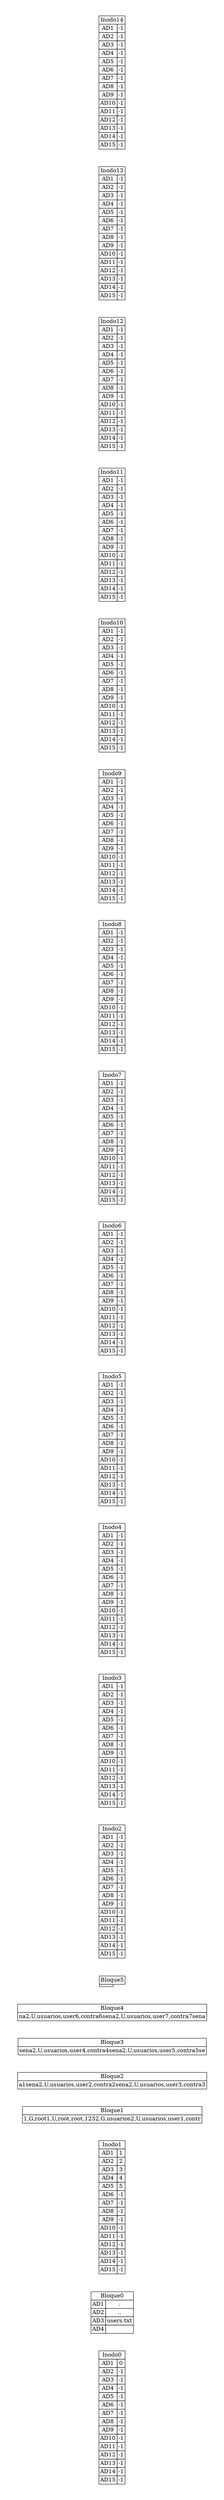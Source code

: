 digraph H {
		graph [pad="0.5", nodesep="0.5", ranksep="1"];
		node [shape=plaintext]
		 rankdir=LR;Inodo0 [
			label=<
				<table  border="0" cellborder="1" cellspacing="0">
				<tr><td colspan="3" port='0'>Inodo0</td></tr><tr><td>AD1</td><td port='1'>0</td></tr><tr><td>AD2</td><td port='2'>-1</td></tr><tr><td>AD3</td><td port='3'>-1</td></tr><tr><td>AD4</td><td port='4'>-1</td></tr><tr><td>AD5</td><td port='5'>-1</td></tr><tr><td>AD6</td><td port='6'>-1</td></tr><tr><td>AD7</td><td port='7'>-1</td></tr><tr><td>AD8</td><td port='8'>-1</td></tr><tr><td>AD9</td><td port='9'>-1</td></tr><tr><td>AD10</td><td port='10'>-1</td></tr><tr><td>AD11</td><td port='11'>-1</td></tr><tr><td>AD12</td><td port='12'>-1</td></tr><tr><td>AD13</td><td port='13'>-1</td></tr><tr><td>AD14</td><td port='14'>-1</td></tr><tr><td>AD15</td><td port='15'>-1</td></tr></table>
			>];
			
			Bloque0 [
					label=<
					<table  border="0" cellborder="1" cellspacing="0">
					<tr><td colspan="3" port='0'>Bloque0</td></tr><tr><td>AD1</td><td port='1'>.</td></tr><tr><td>AD2</td><td port='2'>..</td></tr><tr><td>AD3</td><td port='3'>users.txt</td></tr><tr><td>AD4</td><td port='4'></td></tr></table>
						>];	
		
			Inodo1 [
			label=<
				<table  border="0" cellborder="1" cellspacing="0">
				<tr><td colspan="3" port='0'>Inodo1</td></tr><tr><td>AD1</td><td port='1'>1</td></tr><tr><td>AD2</td><td port='2'>2</td></tr><tr><td>AD3</td><td port='3'>3</td></tr><tr><td>AD4</td><td port='4'>4</td></tr><tr><td>AD5</td><td port='5'>5</td></tr><tr><td>AD6</td><td port='6'>-1</td></tr><tr><td>AD7</td><td port='7'>-1</td></tr><tr><td>AD8</td><td port='8'>-1</td></tr><tr><td>AD9</td><td port='9'>-1</td></tr><tr><td>AD10</td><td port='10'>-1</td></tr><tr><td>AD11</td><td port='11'>-1</td></tr><tr><td>AD12</td><td port='12'>-1</td></tr><tr><td>AD13</td><td port='13'>-1</td></tr><tr><td>AD14</td><td port='14'>-1</td></tr><tr><td>AD15</td><td port='15'>-1</td></tr></table>
			>];
			
			Bloque1 [
						label=<
						<table  border="0" cellborder="1" cellspacing="0">
						<tr><td colspan="3" port='0'>Bloque1</td></tr><tr><td port='2'>1,G,root
1,U,root,root,123
2,G,usuarios
2,U,usuarios,user1,contr</td></tr></table>
					>];
			
				Bloque2 [
						label=<
						<table  border="0" cellborder="1" cellspacing="0">
						<tr><td colspan="3" port='0'>Bloque2</td></tr><tr><td port='3'>a1sena
2,U,usuarios,user2,contra2sena
2,U,usuarios,user3,contra3</td></tr></table>
					>];
			
				Bloque3 [
						label=<
						<table  border="0" cellborder="1" cellspacing="0">
						<tr><td colspan="3" port='0'>Bloque3</td></tr><tr><td port='4'>sena
2,U,usuarios,user4,contra4sena
2,U,usuarios,user5,contra5se</td></tr></table>
					>];
			
				Bloque4 [
						label=<
						<table  border="0" cellborder="1" cellspacing="0">
						<tr><td colspan="3" port='0'>Bloque4</td></tr><tr><td port='5'>na
2,U,usuarios,user6,contra6sena
2,U,usuarios,user7,contra7sena</td></tr></table>
					>];
			
				Bloque5 [
						label=<
						<table  border="0" cellborder="1" cellspacing="0">
						<tr><td colspan="3" port='0'>Bloque5</td></tr><tr><td port='6'>
</td></tr></table>
					>];
			
				Inodo2 [
			label=<
				<table  border="0" cellborder="1" cellspacing="0">
				<tr><td colspan="3" port='0'>Inodo2</td></tr><tr><td>AD1</td><td port='1'>-1</td></tr><tr><td>AD2</td><td port='2'>-1</td></tr><tr><td>AD3</td><td port='3'>-1</td></tr><tr><td>AD4</td><td port='4'>-1</td></tr><tr><td>AD5</td><td port='5'>-1</td></tr><tr><td>AD6</td><td port='6'>-1</td></tr><tr><td>AD7</td><td port='7'>-1</td></tr><tr><td>AD8</td><td port='8'>-1</td></tr><tr><td>AD9</td><td port='9'>-1</td></tr><tr><td>AD10</td><td port='10'>-1</td></tr><tr><td>AD11</td><td port='11'>-1</td></tr><tr><td>AD12</td><td port='12'>-1</td></tr><tr><td>AD13</td><td port='13'>-1</td></tr><tr><td>AD14</td><td port='14'>-1</td></tr><tr><td>AD15</td><td port='15'>-1</td></tr></table>
			>];
			
			Inodo3 [
			label=<
				<table  border="0" cellborder="1" cellspacing="0">
				<tr><td colspan="3" port='0'>Inodo3</td></tr><tr><td>AD1</td><td port='1'>-1</td></tr><tr><td>AD2</td><td port='2'>-1</td></tr><tr><td>AD3</td><td port='3'>-1</td></tr><tr><td>AD4</td><td port='4'>-1</td></tr><tr><td>AD5</td><td port='5'>-1</td></tr><tr><td>AD6</td><td port='6'>-1</td></tr><tr><td>AD7</td><td port='7'>-1</td></tr><tr><td>AD8</td><td port='8'>-1</td></tr><tr><td>AD9</td><td port='9'>-1</td></tr><tr><td>AD10</td><td port='10'>-1</td></tr><tr><td>AD11</td><td port='11'>-1</td></tr><tr><td>AD12</td><td port='12'>-1</td></tr><tr><td>AD13</td><td port='13'>-1</td></tr><tr><td>AD14</td><td port='14'>-1</td></tr><tr><td>AD15</td><td port='15'>-1</td></tr></table>
			>];
			
			Inodo4 [
			label=<
				<table  border="0" cellborder="1" cellspacing="0">
				<tr><td colspan="3" port='0'>Inodo4</td></tr><tr><td>AD1</td><td port='1'>-1</td></tr><tr><td>AD2</td><td port='2'>-1</td></tr><tr><td>AD3</td><td port='3'>-1</td></tr><tr><td>AD4</td><td port='4'>-1</td></tr><tr><td>AD5</td><td port='5'>-1</td></tr><tr><td>AD6</td><td port='6'>-1</td></tr><tr><td>AD7</td><td port='7'>-1</td></tr><tr><td>AD8</td><td port='8'>-1</td></tr><tr><td>AD9</td><td port='9'>-1</td></tr><tr><td>AD10</td><td port='10'>-1</td></tr><tr><td>AD11</td><td port='11'>-1</td></tr><tr><td>AD12</td><td port='12'>-1</td></tr><tr><td>AD13</td><td port='13'>-1</td></tr><tr><td>AD14</td><td port='14'>-1</td></tr><tr><td>AD15</td><td port='15'>-1</td></tr></table>
			>];
			
			Inodo5 [
			label=<
				<table  border="0" cellborder="1" cellspacing="0">
				<tr><td colspan="3" port='0'>Inodo5</td></tr><tr><td>AD1</td><td port='1'>-1</td></tr><tr><td>AD2</td><td port='2'>-1</td></tr><tr><td>AD3</td><td port='3'>-1</td></tr><tr><td>AD4</td><td port='4'>-1</td></tr><tr><td>AD5</td><td port='5'>-1</td></tr><tr><td>AD6</td><td port='6'>-1</td></tr><tr><td>AD7</td><td port='7'>-1</td></tr><tr><td>AD8</td><td port='8'>-1</td></tr><tr><td>AD9</td><td port='9'>-1</td></tr><tr><td>AD10</td><td port='10'>-1</td></tr><tr><td>AD11</td><td port='11'>-1</td></tr><tr><td>AD12</td><td port='12'>-1</td></tr><tr><td>AD13</td><td port='13'>-1</td></tr><tr><td>AD14</td><td port='14'>-1</td></tr><tr><td>AD15</td><td port='15'>-1</td></tr></table>
			>];
			
			Inodo6 [
			label=<
				<table  border="0" cellborder="1" cellspacing="0">
				<tr><td colspan="3" port='0'>Inodo6</td></tr><tr><td>AD1</td><td port='1'>-1</td></tr><tr><td>AD2</td><td port='2'>-1</td></tr><tr><td>AD3</td><td port='3'>-1</td></tr><tr><td>AD4</td><td port='4'>-1</td></tr><tr><td>AD5</td><td port='5'>-1</td></tr><tr><td>AD6</td><td port='6'>-1</td></tr><tr><td>AD7</td><td port='7'>-1</td></tr><tr><td>AD8</td><td port='8'>-1</td></tr><tr><td>AD9</td><td port='9'>-1</td></tr><tr><td>AD10</td><td port='10'>-1</td></tr><tr><td>AD11</td><td port='11'>-1</td></tr><tr><td>AD12</td><td port='12'>-1</td></tr><tr><td>AD13</td><td port='13'>-1</td></tr><tr><td>AD14</td><td port='14'>-1</td></tr><tr><td>AD15</td><td port='15'>-1</td></tr></table>
			>];
			
			Inodo7 [
			label=<
				<table  border="0" cellborder="1" cellspacing="0">
				<tr><td colspan="3" port='0'>Inodo7</td></tr><tr><td>AD1</td><td port='1'>-1</td></tr><tr><td>AD2</td><td port='2'>-1</td></tr><tr><td>AD3</td><td port='3'>-1</td></tr><tr><td>AD4</td><td port='4'>-1</td></tr><tr><td>AD5</td><td port='5'>-1</td></tr><tr><td>AD6</td><td port='6'>-1</td></tr><tr><td>AD7</td><td port='7'>-1</td></tr><tr><td>AD8</td><td port='8'>-1</td></tr><tr><td>AD9</td><td port='9'>-1</td></tr><tr><td>AD10</td><td port='10'>-1</td></tr><tr><td>AD11</td><td port='11'>-1</td></tr><tr><td>AD12</td><td port='12'>-1</td></tr><tr><td>AD13</td><td port='13'>-1</td></tr><tr><td>AD14</td><td port='14'>-1</td></tr><tr><td>AD15</td><td port='15'>-1</td></tr></table>
			>];
			
			Inodo8 [
			label=<
				<table  border="0" cellborder="1" cellspacing="0">
				<tr><td colspan="3" port='0'>Inodo8</td></tr><tr><td>AD1</td><td port='1'>-1</td></tr><tr><td>AD2</td><td port='2'>-1</td></tr><tr><td>AD3</td><td port='3'>-1</td></tr><tr><td>AD4</td><td port='4'>-1</td></tr><tr><td>AD5</td><td port='5'>-1</td></tr><tr><td>AD6</td><td port='6'>-1</td></tr><tr><td>AD7</td><td port='7'>-1</td></tr><tr><td>AD8</td><td port='8'>-1</td></tr><tr><td>AD9</td><td port='9'>-1</td></tr><tr><td>AD10</td><td port='10'>-1</td></tr><tr><td>AD11</td><td port='11'>-1</td></tr><tr><td>AD12</td><td port='12'>-1</td></tr><tr><td>AD13</td><td port='13'>-1</td></tr><tr><td>AD14</td><td port='14'>-1</td></tr><tr><td>AD15</td><td port='15'>-1</td></tr></table>
			>];
			
			Inodo9 [
			label=<
				<table  border="0" cellborder="1" cellspacing="0">
				<tr><td colspan="3" port='0'>Inodo9</td></tr><tr><td>AD1</td><td port='1'>-1</td></tr><tr><td>AD2</td><td port='2'>-1</td></tr><tr><td>AD3</td><td port='3'>-1</td></tr><tr><td>AD4</td><td port='4'>-1</td></tr><tr><td>AD5</td><td port='5'>-1</td></tr><tr><td>AD6</td><td port='6'>-1</td></tr><tr><td>AD7</td><td port='7'>-1</td></tr><tr><td>AD8</td><td port='8'>-1</td></tr><tr><td>AD9</td><td port='9'>-1</td></tr><tr><td>AD10</td><td port='10'>-1</td></tr><tr><td>AD11</td><td port='11'>-1</td></tr><tr><td>AD12</td><td port='12'>-1</td></tr><tr><td>AD13</td><td port='13'>-1</td></tr><tr><td>AD14</td><td port='14'>-1</td></tr><tr><td>AD15</td><td port='15'>-1</td></tr></table>
			>];
			
			Inodo10 [
			label=<
				<table  border="0" cellborder="1" cellspacing="0">
				<tr><td colspan="3" port='0'>Inodo10</td></tr><tr><td>AD1</td><td port='1'>-1</td></tr><tr><td>AD2</td><td port='2'>-1</td></tr><tr><td>AD3</td><td port='3'>-1</td></tr><tr><td>AD4</td><td port='4'>-1</td></tr><tr><td>AD5</td><td port='5'>-1</td></tr><tr><td>AD6</td><td port='6'>-1</td></tr><tr><td>AD7</td><td port='7'>-1</td></tr><tr><td>AD8</td><td port='8'>-1</td></tr><tr><td>AD9</td><td port='9'>-1</td></tr><tr><td>AD10</td><td port='10'>-1</td></tr><tr><td>AD11</td><td port='11'>-1</td></tr><tr><td>AD12</td><td port='12'>-1</td></tr><tr><td>AD13</td><td port='13'>-1</td></tr><tr><td>AD14</td><td port='14'>-1</td></tr><tr><td>AD15</td><td port='15'>-1</td></tr></table>
			>];
			
			Inodo11 [
			label=<
				<table  border="0" cellborder="1" cellspacing="0">
				<tr><td colspan="3" port='0'>Inodo11</td></tr><tr><td>AD1</td><td port='1'>-1</td></tr><tr><td>AD2</td><td port='2'>-1</td></tr><tr><td>AD3</td><td port='3'>-1</td></tr><tr><td>AD4</td><td port='4'>-1</td></tr><tr><td>AD5</td><td port='5'>-1</td></tr><tr><td>AD6</td><td port='6'>-1</td></tr><tr><td>AD7</td><td port='7'>-1</td></tr><tr><td>AD8</td><td port='8'>-1</td></tr><tr><td>AD9</td><td port='9'>-1</td></tr><tr><td>AD10</td><td port='10'>-1</td></tr><tr><td>AD11</td><td port='11'>-1</td></tr><tr><td>AD12</td><td port='12'>-1</td></tr><tr><td>AD13</td><td port='13'>-1</td></tr><tr><td>AD14</td><td port='14'>-1</td></tr><tr><td>AD15</td><td port='15'>-1</td></tr></table>
			>];
			
			Inodo12 [
			label=<
				<table  border="0" cellborder="1" cellspacing="0">
				<tr><td colspan="3" port='0'>Inodo12</td></tr><tr><td>AD1</td><td port='1'>-1</td></tr><tr><td>AD2</td><td port='2'>-1</td></tr><tr><td>AD3</td><td port='3'>-1</td></tr><tr><td>AD4</td><td port='4'>-1</td></tr><tr><td>AD5</td><td port='5'>-1</td></tr><tr><td>AD6</td><td port='6'>-1</td></tr><tr><td>AD7</td><td port='7'>-1</td></tr><tr><td>AD8</td><td port='8'>-1</td></tr><tr><td>AD9</td><td port='9'>-1</td></tr><tr><td>AD10</td><td port='10'>-1</td></tr><tr><td>AD11</td><td port='11'>-1</td></tr><tr><td>AD12</td><td port='12'>-1</td></tr><tr><td>AD13</td><td port='13'>-1</td></tr><tr><td>AD14</td><td port='14'>-1</td></tr><tr><td>AD15</td><td port='15'>-1</td></tr></table>
			>];
			
			Inodo13 [
			label=<
				<table  border="0" cellborder="1" cellspacing="0">
				<tr><td colspan="3" port='0'>Inodo13</td></tr><tr><td>AD1</td><td port='1'>-1</td></tr><tr><td>AD2</td><td port='2'>-1</td></tr><tr><td>AD3</td><td port='3'>-1</td></tr><tr><td>AD4</td><td port='4'>-1</td></tr><tr><td>AD5</td><td port='5'>-1</td></tr><tr><td>AD6</td><td port='6'>-1</td></tr><tr><td>AD7</td><td port='7'>-1</td></tr><tr><td>AD8</td><td port='8'>-1</td></tr><tr><td>AD9</td><td port='9'>-1</td></tr><tr><td>AD10</td><td port='10'>-1</td></tr><tr><td>AD11</td><td port='11'>-1</td></tr><tr><td>AD12</td><td port='12'>-1</td></tr><tr><td>AD13</td><td port='13'>-1</td></tr><tr><td>AD14</td><td port='14'>-1</td></tr><tr><td>AD15</td><td port='15'>-1</td></tr></table>
			>];
			
			Inodo14 [
			label=<
				<table  border="0" cellborder="1" cellspacing="0">
				<tr><td colspan="3" port='0'>Inodo14</td></tr><tr><td>AD1</td><td port='1'>-1</td></tr><tr><td>AD2</td><td port='2'>-1</td></tr><tr><td>AD3</td><td port='3'>-1</td></tr><tr><td>AD4</td><td port='4'>-1</td></tr><tr><td>AD5</td><td port='5'>-1</td></tr><tr><td>AD6</td><td port='6'>-1</td></tr><tr><td>AD7</td><td port='7'>-1</td></tr><tr><td>AD8</td><td port='8'>-1</td></tr><tr><td>AD9</td><td port='9'>-1</td></tr><tr><td>AD10</td><td port='10'>-1</td></tr><tr><td>AD11</td><td port='11'>-1</td></tr><tr><td>AD12</td><td port='12'>-1</td></tr><tr><td>AD13</td><td port='13'>-1</td></tr><tr><td>AD14</td><td port='14'>-1</td></tr><tr><td>AD15</td><td port='15'>-1</td></tr></table>
			>];
			
			}